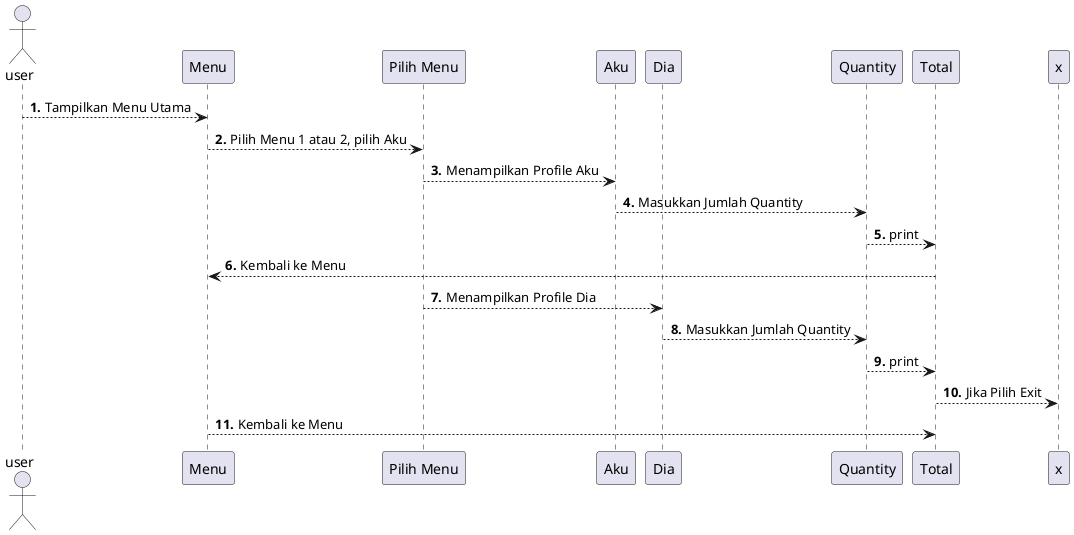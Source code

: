 @startuml
autonumber "<b>."
actor user

participant "Menu" as M
participant "Pilih Menu" as pil
participant "Aku" as A
participant "Dia" as D
participant "Quantity" as qty
participant "Total" as tot 

user --> M : Tampilkan Menu Utama
M --> pil: Pilih Menu 1 atau 2, pilih Aku
pil --> A: Menampilkan Profile Aku
A --> qty: Masukkan Jumlah Quantity
qty --> tot: print
M <-- tot: Kembali ke Menu
pil --> D: Menampilkan Profile Dia
D --> qty: Masukkan Jumlah Quantity
qty --> tot: print
tot --> x: Jika Pilih Exit
tot <-- M: Kembali ke Menu
@enduml